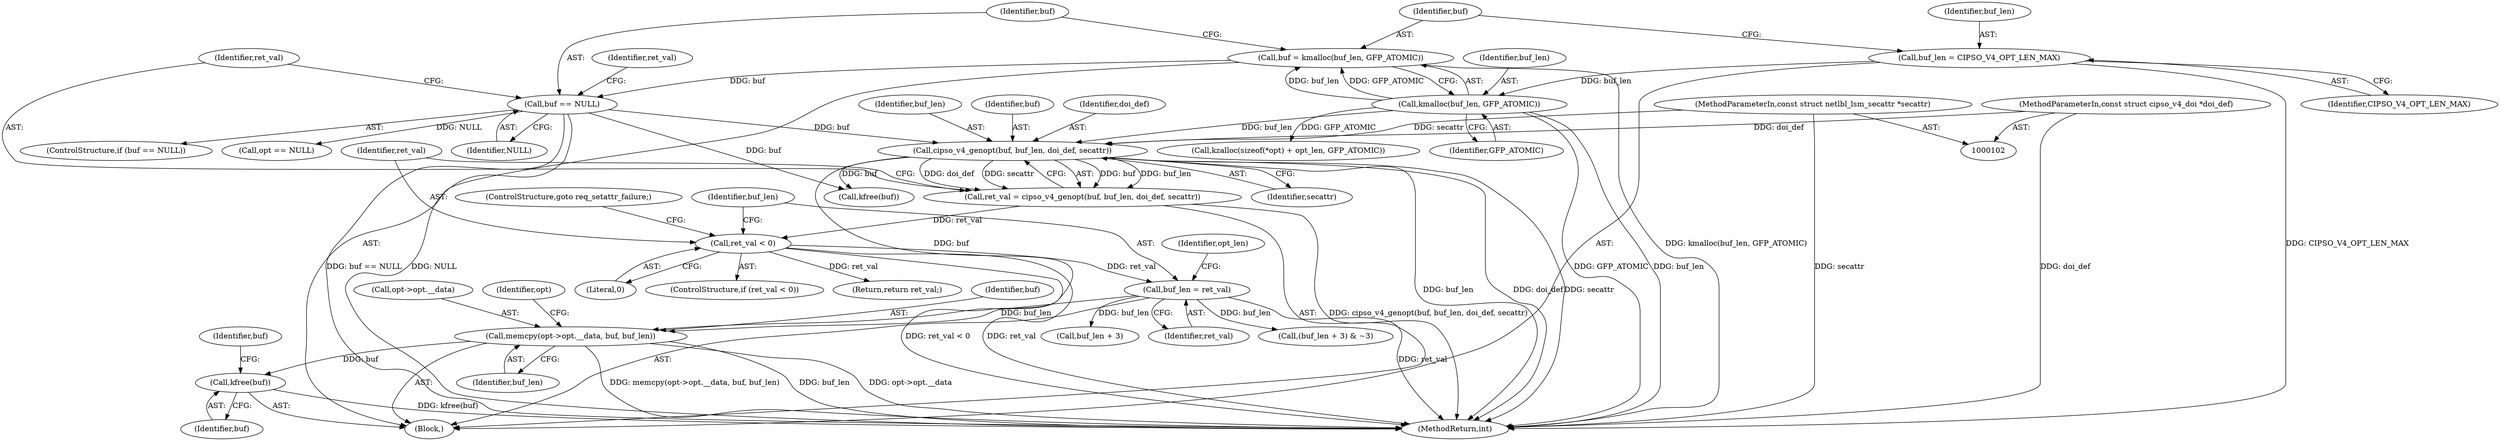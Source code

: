 digraph "0_linux_f6d8bd051c391c1c0458a30b2a7abcd939329259_7@API" {
"1000205" [label="(Call,kfree(buf))"];
"1000182" [label="(Call,memcpy(opt->opt.__data, buf, buf_len))"];
"1000143" [label="(Call,cipso_v4_genopt(buf, buf_len, doi_def, secattr))"];
"1000132" [label="(Call,buf == NULL)"];
"1000126" [label="(Call,buf = kmalloc(buf_len, GFP_ATOMIC))"];
"1000128" [label="(Call,kmalloc(buf_len, GFP_ATOMIC))"];
"1000123" [label="(Call,buf_len = CIPSO_V4_OPT_LEN_MAX)"];
"1000104" [label="(MethodParameterIn,const struct cipso_v4_doi *doi_def)"];
"1000105" [label="(MethodParameterIn,const struct netlbl_lsm_secattr *secattr)"];
"1000153" [label="(Call,buf_len = ret_val)"];
"1000149" [label="(Call,ret_val < 0)"];
"1000141" [label="(Call,ret_val = cipso_v4_genopt(buf, buf_len, doi_def, secattr))"];
"1000150" [label="(Identifier,ret_val)"];
"1000137" [label="(Identifier,ret_val)"];
"1000124" [label="(Identifier,buf_len)"];
"1000141" [label="(Call,ret_val = cipso_v4_genopt(buf, buf_len, doi_def, secattr))"];
"1000149" [label="(Call,ret_val < 0)"];
"1000151" [label="(Literal,0)"];
"1000126" [label="(Call,buf = kmalloc(buf_len, GFP_ATOMIC))"];
"1000147" [label="(Identifier,secattr)"];
"1000153" [label="(Call,buf_len = ret_val)"];
"1000193" [label="(Identifier,opt)"];
"1000146" [label="(Identifier,doi_def)"];
"1000129" [label="(Identifier,buf_len)"];
"1000208" [label="(Identifier,buf)"];
"1000165" [label="(Call,kzalloc(sizeof(*opt) + opt_len, GFP_ATOMIC))"];
"1000233" [label="(Call,kfree(buf))"];
"1000127" [label="(Identifier,buf)"];
"1000189" [label="(Identifier,buf_len)"];
"1000152" [label="(ControlStructure,goto req_setattr_failure;)"];
"1000157" [label="(Identifier,opt_len)"];
"1000105" [label="(MethodParameterIn,const struct netlbl_lsm_secattr *secattr)"];
"1000182" [label="(Call,memcpy(opt->opt.__data, buf, buf_len))"];
"1000125" [label="(Identifier,CIPSO_V4_OPT_LEN_MAX)"];
"1000159" [label="(Call,buf_len + 3)"];
"1000143" [label="(Call,cipso_v4_genopt(buf, buf_len, doi_def, secattr))"];
"1000131" [label="(ControlStructure,if (buf == NULL))"];
"1000132" [label="(Call,buf == NULL)"];
"1000104" [label="(MethodParameterIn,const struct cipso_v4_doi *doi_def)"];
"1000188" [label="(Identifier,buf)"];
"1000148" [label="(ControlStructure,if (ret_val < 0))"];
"1000106" [label="(Block,)"];
"1000128" [label="(Call,kmalloc(buf_len, GFP_ATOMIC))"];
"1000183" [label="(Call,opt->opt.__data)"];
"1000133" [label="(Identifier,buf)"];
"1000173" [label="(Call,opt == NULL)"];
"1000123" [label="(Call,buf_len = CIPSO_V4_OPT_LEN_MAX)"];
"1000155" [label="(Identifier,ret_val)"];
"1000158" [label="(Call,(buf_len + 3) & ~3)"];
"1000134" [label="(Identifier,NULL)"];
"1000237" [label="(Return,return ret_val;)"];
"1000206" [label="(Identifier,buf)"];
"1000145" [label="(Identifier,buf_len)"];
"1000154" [label="(Identifier,buf_len)"];
"1000142" [label="(Identifier,ret_val)"];
"1000205" [label="(Call,kfree(buf))"];
"1000239" [label="(MethodReturn,int)"];
"1000144" [label="(Identifier,buf)"];
"1000130" [label="(Identifier,GFP_ATOMIC)"];
"1000205" -> "1000106"  [label="AST: "];
"1000205" -> "1000206"  [label="CFG: "];
"1000206" -> "1000205"  [label="AST: "];
"1000208" -> "1000205"  [label="CFG: "];
"1000205" -> "1000239"  [label="DDG: kfree(buf)"];
"1000182" -> "1000205"  [label="DDG: buf"];
"1000182" -> "1000106"  [label="AST: "];
"1000182" -> "1000189"  [label="CFG: "];
"1000183" -> "1000182"  [label="AST: "];
"1000188" -> "1000182"  [label="AST: "];
"1000189" -> "1000182"  [label="AST: "];
"1000193" -> "1000182"  [label="CFG: "];
"1000182" -> "1000239"  [label="DDG: memcpy(opt->opt.__data, buf, buf_len)"];
"1000182" -> "1000239"  [label="DDG: buf_len"];
"1000182" -> "1000239"  [label="DDG: opt->opt.__data"];
"1000143" -> "1000182"  [label="DDG: buf"];
"1000153" -> "1000182"  [label="DDG: buf_len"];
"1000143" -> "1000141"  [label="AST: "];
"1000143" -> "1000147"  [label="CFG: "];
"1000144" -> "1000143"  [label="AST: "];
"1000145" -> "1000143"  [label="AST: "];
"1000146" -> "1000143"  [label="AST: "];
"1000147" -> "1000143"  [label="AST: "];
"1000141" -> "1000143"  [label="CFG: "];
"1000143" -> "1000239"  [label="DDG: buf_len"];
"1000143" -> "1000239"  [label="DDG: doi_def"];
"1000143" -> "1000239"  [label="DDG: secattr"];
"1000143" -> "1000141"  [label="DDG: buf"];
"1000143" -> "1000141"  [label="DDG: buf_len"];
"1000143" -> "1000141"  [label="DDG: doi_def"];
"1000143" -> "1000141"  [label="DDG: secattr"];
"1000132" -> "1000143"  [label="DDG: buf"];
"1000128" -> "1000143"  [label="DDG: buf_len"];
"1000104" -> "1000143"  [label="DDG: doi_def"];
"1000105" -> "1000143"  [label="DDG: secattr"];
"1000143" -> "1000233"  [label="DDG: buf"];
"1000132" -> "1000131"  [label="AST: "];
"1000132" -> "1000134"  [label="CFG: "];
"1000133" -> "1000132"  [label="AST: "];
"1000134" -> "1000132"  [label="AST: "];
"1000137" -> "1000132"  [label="CFG: "];
"1000142" -> "1000132"  [label="CFG: "];
"1000132" -> "1000239"  [label="DDG: buf == NULL"];
"1000132" -> "1000239"  [label="DDG: NULL"];
"1000126" -> "1000132"  [label="DDG: buf"];
"1000132" -> "1000173"  [label="DDG: NULL"];
"1000132" -> "1000233"  [label="DDG: buf"];
"1000126" -> "1000106"  [label="AST: "];
"1000126" -> "1000128"  [label="CFG: "];
"1000127" -> "1000126"  [label="AST: "];
"1000128" -> "1000126"  [label="AST: "];
"1000133" -> "1000126"  [label="CFG: "];
"1000126" -> "1000239"  [label="DDG: kmalloc(buf_len, GFP_ATOMIC)"];
"1000128" -> "1000126"  [label="DDG: buf_len"];
"1000128" -> "1000126"  [label="DDG: GFP_ATOMIC"];
"1000128" -> "1000130"  [label="CFG: "];
"1000129" -> "1000128"  [label="AST: "];
"1000130" -> "1000128"  [label="AST: "];
"1000128" -> "1000239"  [label="DDG: GFP_ATOMIC"];
"1000128" -> "1000239"  [label="DDG: buf_len"];
"1000123" -> "1000128"  [label="DDG: buf_len"];
"1000128" -> "1000165"  [label="DDG: GFP_ATOMIC"];
"1000123" -> "1000106"  [label="AST: "];
"1000123" -> "1000125"  [label="CFG: "];
"1000124" -> "1000123"  [label="AST: "];
"1000125" -> "1000123"  [label="AST: "];
"1000127" -> "1000123"  [label="CFG: "];
"1000123" -> "1000239"  [label="DDG: CIPSO_V4_OPT_LEN_MAX"];
"1000104" -> "1000102"  [label="AST: "];
"1000104" -> "1000239"  [label="DDG: doi_def"];
"1000105" -> "1000102"  [label="AST: "];
"1000105" -> "1000239"  [label="DDG: secattr"];
"1000153" -> "1000106"  [label="AST: "];
"1000153" -> "1000155"  [label="CFG: "];
"1000154" -> "1000153"  [label="AST: "];
"1000155" -> "1000153"  [label="AST: "];
"1000157" -> "1000153"  [label="CFG: "];
"1000153" -> "1000239"  [label="DDG: ret_val"];
"1000149" -> "1000153"  [label="DDG: ret_val"];
"1000153" -> "1000158"  [label="DDG: buf_len"];
"1000153" -> "1000159"  [label="DDG: buf_len"];
"1000149" -> "1000148"  [label="AST: "];
"1000149" -> "1000151"  [label="CFG: "];
"1000150" -> "1000149"  [label="AST: "];
"1000151" -> "1000149"  [label="AST: "];
"1000152" -> "1000149"  [label="CFG: "];
"1000154" -> "1000149"  [label="CFG: "];
"1000149" -> "1000239"  [label="DDG: ret_val < 0"];
"1000149" -> "1000239"  [label="DDG: ret_val"];
"1000141" -> "1000149"  [label="DDG: ret_val"];
"1000149" -> "1000237"  [label="DDG: ret_val"];
"1000141" -> "1000106"  [label="AST: "];
"1000142" -> "1000141"  [label="AST: "];
"1000150" -> "1000141"  [label="CFG: "];
"1000141" -> "1000239"  [label="DDG: cipso_v4_genopt(buf, buf_len, doi_def, secattr)"];
}
